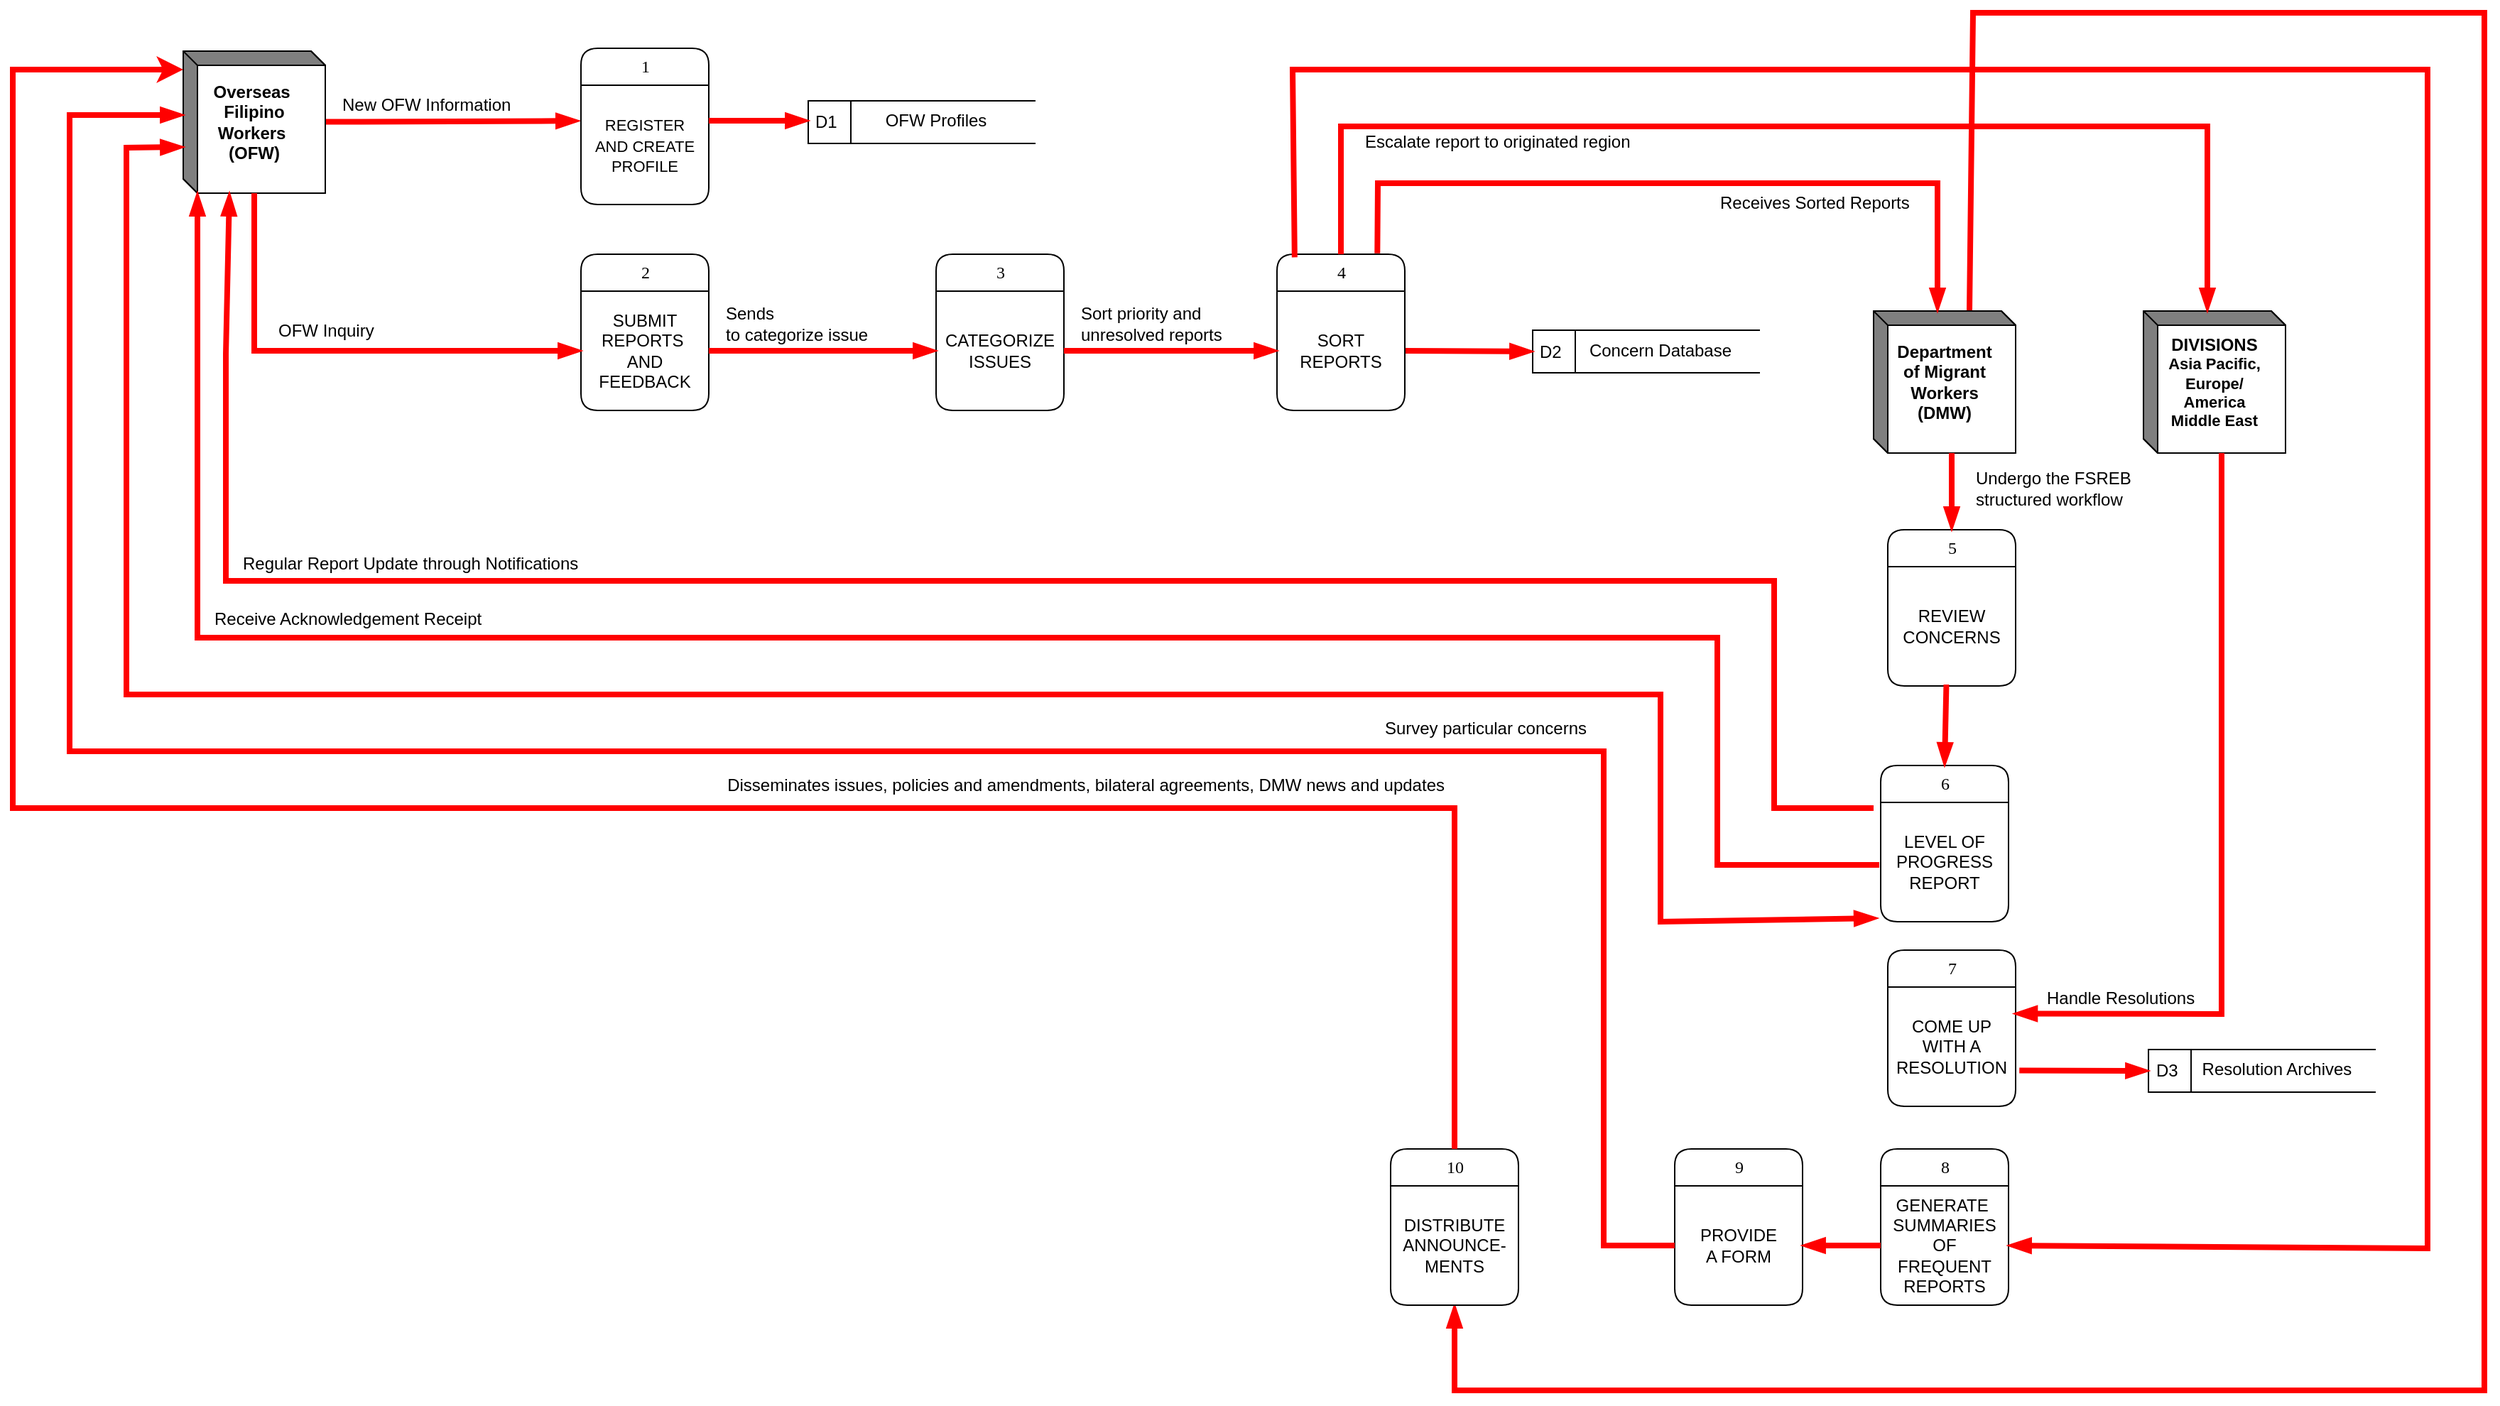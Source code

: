 <mxfile version="22.1.3" type="github">
  <diagram name="Page-1" id="b520641d-4fe3-3701-9064-5fc419738815">
    <mxGraphModel dx="4903" dy="2240" grid="1" gridSize="10" guides="1" tooltips="1" connect="1" arrows="1" fold="1" page="1" pageScale="1" pageWidth="1100" pageHeight="850" background="none" math="0" shadow="0">
      <root>
        <mxCell id="0" />
        <mxCell id="1" parent="0" />
        <mxCell id="xv57lifx6EwuE5burWts-9" style="rounded=0;orthogonalLoop=1;jettySize=auto;html=1;strokeWidth=4;strokeColor=#ff0000;entryX=-0.017;entryY=0.299;entryDx=0;entryDy=0;entryPerimeter=0;endArrow=blockThin;endFill=1;" edge="1" parent="1" source="xv57lifx6EwuE5burWts-2" target="xv57lifx6EwuE5burWts-7">
          <mxGeometry relative="1" as="geometry">
            <mxPoint x="-50" y="554" as="targetPoint" />
          </mxGeometry>
        </mxCell>
        <mxCell id="xv57lifx6EwuE5burWts-2" value="&lt;div style=&quot;&quot;&gt;&lt;b&gt;Overseas&amp;nbsp;&lt;/b&gt;&lt;/div&gt;&lt;div style=&quot;&quot;&gt;&lt;b&gt;Filipino&lt;/b&gt;&lt;/div&gt;&lt;div style=&quot;&quot;&gt;&lt;b&gt;Workers&amp;nbsp;&lt;/b&gt;&lt;/div&gt;&lt;div style=&quot;&quot;&gt;&lt;b&gt;(OFW)&lt;/b&gt;&lt;/div&gt;" style="html=1;dashed=0;whiteSpace=wrap;shape=mxgraph.dfd.externalEntity;align=center;" vertex="1" parent="1">
          <mxGeometry x="-250" y="487" width="100" height="100" as="geometry" />
        </mxCell>
        <mxCell id="xv57lifx6EwuE5burWts-81" style="rounded=0;orthogonalLoop=1;jettySize=auto;html=1;strokeWidth=4;startArrow=none;startFill=0;endArrow=blockThin;endFill=1;strokeColor=#FF0000;exitX=0;exitY=0;exitDx=67.5;exitDy=0;exitPerimeter=0;" edge="1" parent="1" source="xv57lifx6EwuE5burWts-4" target="xv57lifx6EwuE5burWts-79">
          <mxGeometry relative="1" as="geometry">
            <Array as="points">
              <mxPoint x="1010" y="460" />
              <mxPoint x="1370" y="460" />
              <mxPoint x="1370" y="1430" />
              <mxPoint x="645" y="1430" />
            </Array>
          </mxGeometry>
        </mxCell>
        <mxCell id="xv57lifx6EwuE5burWts-4" value="&lt;div style=&quot;&quot;&gt;&lt;b&gt;Department&lt;/b&gt;&lt;/div&gt;&lt;div style=&quot;&quot;&gt;&lt;b&gt;of Migrant&lt;/b&gt;&lt;/div&gt;&lt;div style=&quot;&quot;&gt;&lt;b&gt;Workers&lt;/b&gt;&lt;/div&gt;&lt;div style=&quot;&quot;&gt;&lt;b&gt;(DMW)&lt;/b&gt;&lt;/div&gt;" style="html=1;dashed=0;whiteSpace=wrap;shape=mxgraph.dfd.externalEntity;align=center;" vertex="1" parent="1">
          <mxGeometry x="940" y="670" width="100" height="100" as="geometry" />
        </mxCell>
        <mxCell id="xv57lifx6EwuE5burWts-5" value="1" style="swimlane;html=1;fontStyle=0;childLayout=stackLayout;horizontal=1;startSize=26;fillColor=#ffffff;horizontalStack=0;resizeParent=1;resizeLast=0;collapsible=1;marginBottom=0;swimlaneFillColor=#ffffff;align=center;rounded=1;shadow=0;comic=0;labelBackgroundColor=none;strokeWidth=1;fontFamily=Verdana;fontSize=12" vertex="1" parent="1">
          <mxGeometry x="30" y="485" width="90" height="110" as="geometry" />
        </mxCell>
        <mxCell id="xv57lifx6EwuE5burWts-7" value="&lt;font style=&quot;font-size: 11px;&quot;&gt;&lt;br&gt;REGISTER AND CREATE PROFILE&lt;/font&gt;" style="text;html=1;strokeColor=none;fillColor=none;spacingLeft=4;spacingRight=4;whiteSpace=wrap;overflow=hidden;rotatable=0;points=[[0,0.5],[1,0.5]];portConstraint=eastwest;align=center;" vertex="1" parent="xv57lifx6EwuE5burWts-5">
          <mxGeometry y="26" width="90" height="84" as="geometry" />
        </mxCell>
        <mxCell id="xv57lifx6EwuE5burWts-10" value="New OFW Information" style="text;html=1;strokeColor=none;fillColor=none;align=left;verticalAlign=bottom;whiteSpace=wrap;rounded=0;fontSize=12;spacingLeft=10;spacingRight=10;" vertex="1" parent="1">
          <mxGeometry x="-150" y="501" width="180" height="33" as="geometry" />
        </mxCell>
        <mxCell id="xv57lifx6EwuE5burWts-11" value="2" style="swimlane;html=1;fontStyle=0;childLayout=stackLayout;horizontal=1;startSize=26;fillColor=#ffffff;horizontalStack=0;resizeParent=1;resizeLast=0;collapsible=1;marginBottom=0;swimlaneFillColor=#ffffff;align=center;rounded=1;shadow=0;comic=0;labelBackgroundColor=none;strokeWidth=1;fontFamily=Verdana;fontSize=12" vertex="1" parent="1">
          <mxGeometry x="30" y="630" width="90" height="110" as="geometry" />
        </mxCell>
        <mxCell id="xv57lifx6EwuE5burWts-12" value="SUBMIT&lt;br&gt;REPORTS&amp;nbsp;&lt;br&gt;AND FEEDBACK" style="text;html=1;strokeColor=none;fillColor=none;spacingLeft=4;spacingRight=4;whiteSpace=wrap;overflow=hidden;rotatable=0;points=[[0,0.5],[1,0.5]];portConstraint=eastwest;align=center;verticalAlign=middle;" vertex="1" parent="xv57lifx6EwuE5burWts-11">
          <mxGeometry y="26" width="90" height="84" as="geometry" />
        </mxCell>
        <mxCell id="xv57lifx6EwuE5burWts-14" style="rounded=0;orthogonalLoop=1;jettySize=auto;html=1;strokeWidth=4;strokeColor=#ff0000;endArrow=blockThin;endFill=1;entryX=0;entryY=0.5;entryDx=0;entryDy=0;" edge="1" parent="1" source="xv57lifx6EwuE5burWts-2" target="xv57lifx6EwuE5burWts-12">
          <mxGeometry relative="1" as="geometry">
            <mxPoint x="-140" y="547" as="sourcePoint" />
            <mxPoint x="30" y="665" as="targetPoint" />
            <Array as="points">
              <mxPoint x="-200" y="698" />
            </Array>
          </mxGeometry>
        </mxCell>
        <mxCell id="xv57lifx6EwuE5burWts-15" value="OFW Inquiry" style="text;html=1;strokeColor=none;fillColor=none;align=left;verticalAlign=bottom;whiteSpace=wrap;rounded=0;fontSize=12;spacingLeft=10;spacingRight=10;" vertex="1" parent="1">
          <mxGeometry x="-195" y="660" width="130" height="33" as="geometry" />
        </mxCell>
        <mxCell id="xv57lifx6EwuE5burWts-16" value="D1" style="html=1;dashed=0;whiteSpace=wrap;shape=mxgraph.dfd.dataStoreID;align=left;spacingLeft=3;points=[[0,0],[0.5,0],[1,0],[0,0.5],[1,0.5],[0,1],[0.5,1],[1,1]];" vertex="1" parent="1">
          <mxGeometry x="190" y="522" width="160" height="30" as="geometry" />
        </mxCell>
        <mxCell id="xv57lifx6EwuE5burWts-17" value="OFW Profiles" style="text;html=1;strokeColor=none;fillColor=none;align=center;verticalAlign=middle;whiteSpace=wrap;rounded=0;" vertex="1" parent="1">
          <mxGeometry x="220" y="521" width="120" height="30" as="geometry" />
        </mxCell>
        <mxCell id="xv57lifx6EwuE5burWts-18" style="rounded=0;orthogonalLoop=1;jettySize=auto;html=1;strokeWidth=4;strokeColor=#ff0000;entryX=0;entryY=0.5;entryDx=0;entryDy=0;endArrow=blockThin;endFill=1;" edge="1" parent="1">
          <mxGeometry relative="1" as="geometry">
            <mxPoint x="120" y="536" as="sourcePoint" />
            <mxPoint x="190" y="536" as="targetPoint" />
          </mxGeometry>
        </mxCell>
        <mxCell id="xv57lifx6EwuE5burWts-19" value="D2" style="html=1;dashed=0;whiteSpace=wrap;shape=mxgraph.dfd.dataStoreID;align=left;spacingLeft=3;points=[[0,0],[0.5,0],[1,0],[0,0.5],[1,0.5],[0,1],[0.5,1],[1,1]];" vertex="1" parent="1">
          <mxGeometry x="700" y="683.5" width="160" height="30" as="geometry" />
        </mxCell>
        <mxCell id="xv57lifx6EwuE5burWts-20" value="Concern Database" style="text;html=1;strokeColor=none;fillColor=none;align=center;verticalAlign=middle;whiteSpace=wrap;rounded=0;" vertex="1" parent="1">
          <mxGeometry x="730" y="682.5" width="120" height="30" as="geometry" />
        </mxCell>
        <mxCell id="xv57lifx6EwuE5burWts-21" style="rounded=0;orthogonalLoop=1;jettySize=auto;html=1;strokeWidth=4;strokeColor=#ff0000;entryX=0;entryY=0.5;entryDx=0;entryDy=0;endArrow=blockThin;endFill=1;exitX=1;exitY=0.5;exitDx=0;exitDy=0;" edge="1" parent="1" source="xv57lifx6EwuE5burWts-34" target="xv57lifx6EwuE5burWts-19">
          <mxGeometry relative="1" as="geometry">
            <mxPoint x="630.0" y="571.5" as="sourcePoint" />
            <mxPoint x="730" y="417.5" as="targetPoint" />
          </mxGeometry>
        </mxCell>
        <mxCell id="xv57lifx6EwuE5burWts-23" style="rounded=0;orthogonalLoop=1;jettySize=auto;html=1;strokeWidth=4;strokeColor=#ff0000;entryX=0;entryY=0;entryDx=32.5;entryDy=100;endArrow=blockThin;endFill=1;entryPerimeter=0;" edge="1" parent="1" target="xv57lifx6EwuE5burWts-2">
          <mxGeometry relative="1" as="geometry">
            <mxPoint x="940" y="1020" as="sourcePoint" />
            <mxPoint x="200" y="546" as="targetPoint" />
            <Array as="points">
              <mxPoint x="870" y="1020" />
              <mxPoint x="870" y="860" />
              <mxPoint x="-220" y="860" />
              <mxPoint x="-220" y="700" />
            </Array>
          </mxGeometry>
        </mxCell>
        <mxCell id="xv57lifx6EwuE5burWts-25" value="Regular Report Update through Notifications" style="text;html=1;strokeColor=none;fillColor=none;align=left;verticalAlign=bottom;whiteSpace=wrap;rounded=0;fontSize=12;spacingLeft=10;spacingRight=10;" vertex="1" parent="1">
          <mxGeometry x="-220" y="824" width="280" height="33" as="geometry" />
        </mxCell>
        <mxCell id="xv57lifx6EwuE5burWts-27" value="3" style="swimlane;html=1;fontStyle=0;childLayout=stackLayout;horizontal=1;startSize=26;fillColor=#ffffff;horizontalStack=0;resizeParent=1;resizeLast=0;collapsible=1;marginBottom=0;swimlaneFillColor=#ffffff;align=center;rounded=1;shadow=0;comic=0;labelBackgroundColor=none;strokeWidth=1;fontFamily=Verdana;fontSize=12" vertex="1" parent="1">
          <mxGeometry x="280" y="630" width="90" height="110" as="geometry" />
        </mxCell>
        <mxCell id="xv57lifx6EwuE5burWts-28" value="CATEGORIZE&lt;br&gt;ISSUES" style="text;html=1;strokeColor=none;fillColor=none;spacingLeft=4;spacingRight=4;whiteSpace=wrap;overflow=hidden;rotatable=0;points=[[0,0.5],[1,0.5]];portConstraint=eastwest;align=center;verticalAlign=middle;" vertex="1" parent="xv57lifx6EwuE5burWts-27">
          <mxGeometry y="26" width="90" height="84" as="geometry" />
        </mxCell>
        <mxCell id="xv57lifx6EwuE5burWts-29" style="rounded=0;orthogonalLoop=1;jettySize=auto;html=1;strokeWidth=4;strokeColor=#ff0000;entryX=0;entryY=0.5;entryDx=0;entryDy=0;endArrow=blockThin;endFill=1;exitX=1;exitY=0.5;exitDx=0;exitDy=0;" edge="1" parent="1" source="xv57lifx6EwuE5burWts-12" target="xv57lifx6EwuE5burWts-28">
          <mxGeometry relative="1" as="geometry">
            <mxPoint x="130" y="546" as="sourcePoint" />
            <mxPoint x="200" y="546" as="targetPoint" />
          </mxGeometry>
        </mxCell>
        <mxCell id="xv57lifx6EwuE5burWts-31" style="rounded=0;orthogonalLoop=1;jettySize=auto;html=1;strokeWidth=4;strokeColor=#ff0000;endArrow=blockThin;endFill=1;exitX=0.785;exitY=-0.006;exitDx=0;exitDy=0;entryX=0;entryY=0;entryDx=45;entryDy=0;entryPerimeter=0;exitPerimeter=0;" edge="1" parent="1" source="xv57lifx6EwuE5burWts-33" target="xv57lifx6EwuE5burWts-4">
          <mxGeometry relative="1" as="geometry">
            <mxPoint x="280" y="708" as="sourcePoint" />
            <mxPoint x="780" y="750" as="targetPoint" />
            <Array as="points">
              <mxPoint x="591" y="580" />
              <mxPoint x="630" y="580" />
              <mxPoint x="740" y="580" />
              <mxPoint x="985" y="580" />
            </Array>
          </mxGeometry>
        </mxCell>
        <mxCell id="xv57lifx6EwuE5burWts-33" value="4" style="swimlane;html=1;fontStyle=0;childLayout=stackLayout;horizontal=1;startSize=26;fillColor=#ffffff;horizontalStack=0;resizeParent=1;resizeLast=0;collapsible=1;marginBottom=0;swimlaneFillColor=#ffffff;align=center;rounded=1;shadow=0;comic=0;labelBackgroundColor=none;strokeWidth=1;fontFamily=Verdana;fontSize=12" vertex="1" parent="1">
          <mxGeometry x="520" y="630" width="90" height="110" as="geometry" />
        </mxCell>
        <mxCell id="xv57lifx6EwuE5burWts-34" value="SORT&lt;br&gt;REPORTS" style="text;html=1;strokeColor=none;fillColor=none;spacingLeft=4;spacingRight=4;whiteSpace=wrap;overflow=hidden;rotatable=0;points=[[0,0.5],[1,0.5]];portConstraint=eastwest;align=center;verticalAlign=middle;" vertex="1" parent="xv57lifx6EwuE5burWts-33">
          <mxGeometry y="26" width="90" height="84" as="geometry" />
        </mxCell>
        <mxCell id="xv57lifx6EwuE5burWts-35" style="rounded=0;orthogonalLoop=1;jettySize=auto;html=1;strokeWidth=4;strokeColor=#ff0000;endArrow=blockThin;endFill=1;exitX=1;exitY=0.5;exitDx=0;exitDy=0;entryX=0;entryY=0.5;entryDx=0;entryDy=0;" edge="1" parent="1" source="xv57lifx6EwuE5burWts-28" target="xv57lifx6EwuE5burWts-34">
          <mxGeometry relative="1" as="geometry">
            <mxPoint x="560" y="708" as="sourcePoint" />
            <mxPoint x="470" y="690" as="targetPoint" />
          </mxGeometry>
        </mxCell>
        <mxCell id="xv57lifx6EwuE5burWts-36" value="Sends &lt;br&gt;to categorize issue&amp;nbsp;" style="text;html=1;strokeColor=none;fillColor=none;align=left;verticalAlign=bottom;whiteSpace=wrap;rounded=0;fontSize=12;spacingLeft=10;spacingRight=10;" vertex="1" parent="1">
          <mxGeometry x="120" y="663" width="150" height="33" as="geometry" />
        </mxCell>
        <mxCell id="xv57lifx6EwuE5burWts-37" value="Sort priority and unresolved reports" style="text;html=1;strokeColor=none;fillColor=none;align=left;verticalAlign=bottom;whiteSpace=wrap;rounded=0;fontSize=12;spacingLeft=10;spacingRight=10;" vertex="1" parent="1">
          <mxGeometry x="370" y="663" width="150" height="33" as="geometry" />
        </mxCell>
        <mxCell id="xv57lifx6EwuE5burWts-38" value="Receives Sorted Reports" style="text;html=1;strokeColor=none;fillColor=none;align=left;verticalAlign=bottom;whiteSpace=wrap;rounded=0;fontSize=12;spacingLeft=10;spacingRight=10;" vertex="1" parent="1">
          <mxGeometry x="820" y="570" width="190" height="33" as="geometry" />
        </mxCell>
        <mxCell id="xv57lifx6EwuE5burWts-39" value="5" style="swimlane;html=1;fontStyle=0;childLayout=stackLayout;horizontal=1;startSize=26;fillColor=#ffffff;horizontalStack=0;resizeParent=1;resizeLast=0;collapsible=1;marginBottom=0;swimlaneFillColor=#ffffff;align=center;rounded=1;shadow=0;comic=0;labelBackgroundColor=none;strokeWidth=1;fontFamily=Verdana;fontSize=12" vertex="1" parent="1">
          <mxGeometry x="950" y="824" width="90" height="110" as="geometry" />
        </mxCell>
        <mxCell id="xv57lifx6EwuE5burWts-40" value="REVIEW&lt;br&gt;CONCERNS" style="text;html=1;strokeColor=none;fillColor=none;spacingLeft=4;spacingRight=4;whiteSpace=wrap;overflow=hidden;rotatable=0;points=[[0,0.5],[1,0.5]];portConstraint=eastwest;align=center;verticalAlign=middle;" vertex="1" parent="xv57lifx6EwuE5burWts-39">
          <mxGeometry y="26" width="90" height="84" as="geometry" />
        </mxCell>
        <mxCell id="xv57lifx6EwuE5burWts-41" style="rounded=0;orthogonalLoop=1;jettySize=auto;html=1;strokeWidth=4;strokeColor=#ff0000;entryX=0.5;entryY=0;entryDx=0;entryDy=0;endArrow=blockThin;endFill=1;exitX=0;exitY=0;exitDx=55;exitDy=100;exitPerimeter=0;" edge="1" parent="1" source="xv57lifx6EwuE5burWts-4" target="xv57lifx6EwuE5burWts-39">
          <mxGeometry relative="1" as="geometry">
            <mxPoint x="620" y="722" as="sourcePoint" />
            <mxPoint x="710" y="723" as="targetPoint" />
          </mxGeometry>
        </mxCell>
        <mxCell id="xv57lifx6EwuE5burWts-42" style="rounded=0;orthogonalLoop=1;jettySize=auto;html=1;strokeWidth=4;strokeColor=#ff0000;entryX=0;entryY=0;entryDx=10;entryDy=100;entryPerimeter=0;endArrow=blockThin;endFill=1;" edge="1" parent="1" target="xv57lifx6EwuE5burWts-2">
          <mxGeometry relative="1" as="geometry">
            <mxPoint x="944" y="1060" as="sourcePoint" />
            <mxPoint x="38" y="546" as="targetPoint" />
            <Array as="points">
              <mxPoint x="830" y="1060" />
              <mxPoint x="830" y="900" />
              <mxPoint x="-240" y="900" />
              <mxPoint x="-240" y="760" />
            </Array>
          </mxGeometry>
        </mxCell>
        <mxCell id="xv57lifx6EwuE5burWts-43" value="Receive Acknowledgement Receipt" style="text;html=1;strokeColor=none;fillColor=none;align=left;verticalAlign=bottom;whiteSpace=wrap;rounded=0;fontSize=12;spacingLeft=10;spacingRight=10;" vertex="1" parent="1">
          <mxGeometry x="-240" y="862.5" width="220" height="33" as="geometry" />
        </mxCell>
        <mxCell id="xv57lifx6EwuE5burWts-44" value="6" style="swimlane;html=1;fontStyle=0;childLayout=stackLayout;horizontal=1;startSize=26;fillColor=#ffffff;horizontalStack=0;resizeParent=1;resizeLast=0;collapsible=1;marginBottom=0;swimlaneFillColor=#ffffff;align=center;rounded=1;shadow=0;comic=0;labelBackgroundColor=none;strokeWidth=1;fontFamily=Verdana;fontSize=12" vertex="1" parent="1">
          <mxGeometry x="945" y="990" width="90" height="110" as="geometry" />
        </mxCell>
        <mxCell id="xv57lifx6EwuE5burWts-45" value="LEVEL OF PROGRESS REPORT" style="text;html=1;strokeColor=none;fillColor=none;spacingLeft=4;spacingRight=4;whiteSpace=wrap;overflow=hidden;rotatable=0;points=[[0,0.5],[1,0.5]];portConstraint=eastwest;align=center;verticalAlign=middle;" vertex="1" parent="xv57lifx6EwuE5burWts-44">
          <mxGeometry y="26" width="90" height="84" as="geometry" />
        </mxCell>
        <mxCell id="xv57lifx6EwuE5burWts-46" style="rounded=0;orthogonalLoop=1;jettySize=auto;html=1;strokeWidth=4;strokeColor=#ff0000;entryX=0.5;entryY=0;entryDx=0;entryDy=0;endArrow=blockThin;endFill=1;exitX=0.458;exitY=0.988;exitDx=0;exitDy=0;exitPerimeter=0;" edge="1" parent="1" source="xv57lifx6EwuE5burWts-40" target="xv57lifx6EwuE5burWts-44">
          <mxGeometry relative="1" as="geometry">
            <mxPoint x="620" y="708" as="sourcePoint" />
            <mxPoint x="710" y="709" as="targetPoint" />
          </mxGeometry>
        </mxCell>
        <mxCell id="xv57lifx6EwuE5burWts-50" value="Undergo the FSREB structured workflow" style="text;html=1;strokeColor=none;fillColor=none;align=left;verticalAlign=bottom;whiteSpace=wrap;rounded=0;fontSize=12;spacingLeft=10;spacingRight=10;" vertex="1" parent="1">
          <mxGeometry x="1000" y="779" width="150" height="33" as="geometry" />
        </mxCell>
        <mxCell id="xv57lifx6EwuE5burWts-51" value="&lt;div style=&quot;&quot;&gt;&lt;b&gt;DIVISIONS&lt;/b&gt;&lt;/div&gt;&lt;div style=&quot;font-size: 11px;&quot;&gt;&lt;b style=&quot;&quot;&gt;&lt;font style=&quot;font-size: 11px;&quot;&gt;Asia Pacific,&lt;/font&gt;&lt;/b&gt;&lt;/div&gt;&lt;div style=&quot;font-size: 11px;&quot;&gt;&lt;b style=&quot;background-color: initial;&quot;&gt;Europe/&lt;/b&gt;&lt;/div&gt;&lt;div style=&quot;font-size: 11px;&quot;&gt;&lt;b&gt;&lt;font style=&quot;font-size: 11px;&quot;&gt;America&lt;/font&gt;&lt;/b&gt;&lt;/div&gt;&lt;div style=&quot;font-size: 11px;&quot;&gt;&lt;b style=&quot;&quot;&gt;&lt;font style=&quot;font-size: 11px;&quot;&gt;Middle East&lt;/font&gt;&lt;/b&gt;&lt;/div&gt;" style="html=1;dashed=0;whiteSpace=wrap;shape=mxgraph.dfd.externalEntity;align=center;verticalAlign=middle;" vertex="1" parent="1">
          <mxGeometry x="1130" y="670" width="100" height="100" as="geometry" />
        </mxCell>
        <mxCell id="xv57lifx6EwuE5burWts-53" style="rounded=0;orthogonalLoop=1;jettySize=auto;html=1;strokeWidth=4;strokeColor=#ff0000;endArrow=blockThin;endFill=1;exitX=0.5;exitY=0;exitDx=0;exitDy=0;entryX=0;entryY=0;entryDx=45;entryDy=0;entryPerimeter=0;" edge="1" parent="1" source="xv57lifx6EwuE5burWts-33" target="xv57lifx6EwuE5burWts-51">
          <mxGeometry relative="1" as="geometry">
            <mxPoint x="575" y="640" as="sourcePoint" />
            <mxPoint x="995" y="680" as="targetPoint" />
            <Array as="points">
              <mxPoint x="565" y="540" />
              <mxPoint x="640" y="540" />
              <mxPoint x="700" y="540" />
              <mxPoint x="770" y="540" />
              <mxPoint x="1175" y="540" />
            </Array>
          </mxGeometry>
        </mxCell>
        <mxCell id="xv57lifx6EwuE5burWts-54" value="Escalate report to originated region" style="text;html=1;strokeColor=none;fillColor=none;align=left;verticalAlign=top;whiteSpace=wrap;rounded=0;fontSize=12;spacingLeft=10;spacingRight=10;" vertex="1" parent="1">
          <mxGeometry x="570" y="537" width="300" height="33" as="geometry" />
        </mxCell>
        <mxCell id="xv57lifx6EwuE5burWts-55" value="7" style="swimlane;html=1;fontStyle=0;childLayout=stackLayout;horizontal=1;startSize=26;fillColor=#ffffff;horizontalStack=0;resizeParent=1;resizeLast=0;collapsible=1;marginBottom=0;swimlaneFillColor=#ffffff;align=center;rounded=1;shadow=0;comic=0;labelBackgroundColor=none;strokeWidth=1;fontFamily=Verdana;fontSize=12" vertex="1" parent="1">
          <mxGeometry x="950" y="1120" width="90" height="110" as="geometry" />
        </mxCell>
        <mxCell id="xv57lifx6EwuE5burWts-56" value="COME UP WITH A&lt;br&gt;RESOLUTION" style="text;html=1;strokeColor=none;fillColor=none;spacingLeft=4;spacingRight=4;whiteSpace=wrap;overflow=hidden;rotatable=0;points=[[0,0.5],[1,0.5]];portConstraint=eastwest;align=center;verticalAlign=middle;" vertex="1" parent="xv57lifx6EwuE5burWts-55">
          <mxGeometry y="26" width="90" height="84" as="geometry" />
        </mxCell>
        <mxCell id="xv57lifx6EwuE5burWts-58" style="rounded=0;orthogonalLoop=1;jettySize=auto;html=1;strokeWidth=4;strokeColor=#FF0000;endArrow=blockThin;endFill=1;exitX=0;exitY=0;exitDx=55;exitDy=100;exitPerimeter=0;entryX=0.991;entryY=0.223;entryDx=0;entryDy=0;entryPerimeter=0;" edge="1" parent="1" source="xv57lifx6EwuE5burWts-51" target="xv57lifx6EwuE5burWts-56">
          <mxGeometry relative="1" as="geometry">
            <mxPoint x="960" y="902" as="sourcePoint" />
            <mxPoint x="1050" y="1180" as="targetPoint" />
            <Array as="points">
              <mxPoint x="1185" y="1165" />
            </Array>
          </mxGeometry>
        </mxCell>
        <mxCell id="xv57lifx6EwuE5burWts-59" value="D3" style="html=1;dashed=0;whiteSpace=wrap;shape=mxgraph.dfd.dataStoreID;align=left;spacingLeft=3;points=[[0,0],[0.5,0],[1,0],[0,0.5],[1,0.5],[0,1],[0.5,1],[1,1]];" vertex="1" parent="1">
          <mxGeometry x="1133.52" y="1190" width="160" height="30" as="geometry" />
        </mxCell>
        <mxCell id="xv57lifx6EwuE5burWts-60" value="Resolution Archives" style="text;html=1;strokeColor=none;fillColor=none;align=center;verticalAlign=middle;whiteSpace=wrap;rounded=0;" vertex="1" parent="1">
          <mxGeometry x="1163.52" y="1189" width="120" height="30" as="geometry" />
        </mxCell>
        <mxCell id="xv57lifx6EwuE5burWts-61" style="rounded=0;orthogonalLoop=1;jettySize=auto;html=1;strokeWidth=4;strokeColor=#ff0000;entryX=0;entryY=0.5;entryDx=0;entryDy=0;endArrow=blockThin;endFill=1;exitX=1.029;exitY=0.699;exitDx=0;exitDy=0;exitPerimeter=0;" edge="1" parent="1" source="xv57lifx6EwuE5burWts-56" target="xv57lifx6EwuE5burWts-59">
          <mxGeometry relative="1" as="geometry">
            <mxPoint x="980" y="1204.38" as="sourcePoint" />
            <mxPoint x="1223.52" y="849" as="targetPoint" />
            <Array as="points" />
          </mxGeometry>
        </mxCell>
        <mxCell id="xv57lifx6EwuE5burWts-63" value="8" style="swimlane;html=1;fontStyle=0;childLayout=stackLayout;horizontal=1;startSize=26;fillColor=#ffffff;horizontalStack=0;resizeParent=1;resizeLast=0;collapsible=1;marginBottom=0;swimlaneFillColor=#ffffff;align=center;rounded=1;shadow=0;comic=0;labelBackgroundColor=none;strokeWidth=1;fontFamily=Verdana;fontSize=12" vertex="1" parent="1">
          <mxGeometry x="945" y="1260" width="90" height="110" as="geometry" />
        </mxCell>
        <mxCell id="xv57lifx6EwuE5burWts-64" value="GENERATE&amp;nbsp;&lt;br&gt;SUMMARIES OF FREQUENT&lt;br&gt;REPORTS" style="text;html=1;strokeColor=none;fillColor=none;spacingLeft=4;spacingRight=4;whiteSpace=wrap;overflow=hidden;rotatable=0;points=[[0,0.5],[1,0.5]];portConstraint=eastwest;align=center;verticalAlign=middle;" vertex="1" parent="xv57lifx6EwuE5burWts-63">
          <mxGeometry y="26" width="90" height="84" as="geometry" />
        </mxCell>
        <mxCell id="xv57lifx6EwuE5burWts-65" style="rounded=0;orthogonalLoop=1;jettySize=auto;html=1;strokeWidth=4;strokeColor=#ff0000;endArrow=blockThin;endFill=1;entryX=1;entryY=0.5;entryDx=0;entryDy=0;exitX=0.138;exitY=0.02;exitDx=0;exitDy=0;exitPerimeter=0;" edge="1" parent="1" source="xv57lifx6EwuE5burWts-33" target="xv57lifx6EwuE5burWts-64">
          <mxGeometry relative="1" as="geometry">
            <mxPoint x="531" y="630" as="sourcePoint" />
            <mxPoint x="1320" y="1330" as="targetPoint" />
            <Array as="points">
              <mxPoint x="531" y="500" />
              <mxPoint x="720" y="500" />
              <mxPoint x="1330" y="500" />
              <mxPoint x="1330" y="1330" />
            </Array>
          </mxGeometry>
        </mxCell>
        <mxCell id="xv57lifx6EwuE5burWts-67" style="rounded=0;orthogonalLoop=1;jettySize=auto;html=1;strokeWidth=4;strokeColor=#FF0000;entryX=0;entryY=0;entryDx=0;entryDy=67.5;entryPerimeter=0;endArrow=blockThin;endFill=1;exitX=-0.029;exitY=0.97;exitDx=0;exitDy=0;exitPerimeter=0;startArrow=blockThin;startFill=1;" edge="1" parent="1" source="xv57lifx6EwuE5burWts-45" target="xv57lifx6EwuE5burWts-2">
          <mxGeometry relative="1" as="geometry">
            <mxPoint x="954" y="1070" as="sourcePoint" />
            <mxPoint x="-230" y="597" as="targetPoint" />
            <Array as="points">
              <mxPoint x="790" y="1100" />
              <mxPoint x="790" y="940" />
              <mxPoint x="290" y="940" />
              <mxPoint x="-290" y="940" />
              <mxPoint x="-290" y="555" />
            </Array>
          </mxGeometry>
        </mxCell>
        <mxCell id="xv57lifx6EwuE5burWts-70" value="9" style="swimlane;html=1;fontStyle=0;childLayout=stackLayout;horizontal=1;startSize=26;fillColor=#ffffff;horizontalStack=0;resizeParent=1;resizeLast=0;collapsible=1;marginBottom=0;swimlaneFillColor=#ffffff;align=center;rounded=1;shadow=0;comic=0;labelBackgroundColor=none;strokeWidth=1;fontFamily=Verdana;fontSize=12" vertex="1" parent="1">
          <mxGeometry x="800" y="1260" width="90" height="110" as="geometry" />
        </mxCell>
        <mxCell id="xv57lifx6EwuE5burWts-71" value="PROVIDE&lt;br&gt;A FORM" style="text;html=1;strokeColor=none;fillColor=none;spacingLeft=4;spacingRight=4;whiteSpace=wrap;overflow=hidden;rotatable=0;points=[[0,0.5],[1,0.5]];portConstraint=eastwest;align=center;verticalAlign=middle;" vertex="1" parent="xv57lifx6EwuE5burWts-70">
          <mxGeometry y="26" width="90" height="84" as="geometry" />
        </mxCell>
        <mxCell id="xv57lifx6EwuE5burWts-73" style="rounded=0;orthogonalLoop=1;jettySize=auto;html=1;strokeWidth=4;strokeColor=#ff0000;endArrow=blockThin;endFill=1;entryX=0;entryY=0;entryDx=0;entryDy=45;entryPerimeter=0;exitX=0;exitY=0.5;exitDx=0;exitDy=0;" edge="1" parent="1" source="xv57lifx6EwuE5burWts-71" target="xv57lifx6EwuE5burWts-2">
          <mxGeometry relative="1" as="geometry">
            <mxPoint x="650" y="1190" as="sourcePoint" />
            <mxPoint x="40" y="708" as="targetPoint" />
            <Array as="points">
              <mxPoint x="750" y="1328" />
              <mxPoint x="750" y="980" />
              <mxPoint x="-330" y="980" />
              <mxPoint x="-330" y="532" />
            </Array>
          </mxGeometry>
        </mxCell>
        <mxCell id="xv57lifx6EwuE5burWts-74" style="rounded=0;orthogonalLoop=1;jettySize=auto;html=1;strokeWidth=4;strokeColor=#ff0000;entryX=1;entryY=0.5;entryDx=0;entryDy=0;endArrow=blockThin;endFill=1;exitX=0;exitY=0.5;exitDx=0;exitDy=0;" edge="1" parent="1" source="xv57lifx6EwuE5burWts-64" target="xv57lifx6EwuE5burWts-71">
          <mxGeometry relative="1" as="geometry">
            <mxPoint x="1053" y="1215" as="sourcePoint" />
            <mxPoint x="1144" y="1215" as="targetPoint" />
            <Array as="points" />
          </mxGeometry>
        </mxCell>
        <mxCell id="xv57lifx6EwuE5burWts-76" value="Handle Resolutions" style="text;html=1;strokeColor=none;fillColor=none;align=left;verticalAlign=bottom;whiteSpace=wrap;rounded=0;fontSize=12;spacingLeft=10;spacingRight=10;" vertex="1" parent="1">
          <mxGeometry x="1050" y="1130" width="130" height="33" as="geometry" />
        </mxCell>
        <mxCell id="xv57lifx6EwuE5burWts-77" value="Survey particular concerns" style="text;html=1;strokeColor=none;fillColor=none;align=right;verticalAlign=bottom;whiteSpace=wrap;rounded=0;fontSize=12;spacingLeft=10;spacingRight=10;" vertex="1" parent="1">
          <mxGeometry x="560" y="940" width="190" height="33" as="geometry" />
        </mxCell>
        <mxCell id="xv57lifx6EwuE5burWts-78" value="10" style="swimlane;html=1;fontStyle=0;childLayout=stackLayout;horizontal=1;startSize=26;fillColor=#ffffff;horizontalStack=0;resizeParent=1;resizeLast=0;collapsible=1;marginBottom=0;swimlaneFillColor=#ffffff;align=center;rounded=1;shadow=0;comic=0;labelBackgroundColor=none;strokeWidth=1;fontFamily=Verdana;fontSize=12" vertex="1" parent="1">
          <mxGeometry x="600" y="1260" width="90" height="110" as="geometry" />
        </mxCell>
        <mxCell id="xv57lifx6EwuE5burWts-79" value="DISTRIBUTE&lt;br&gt;ANNOUNCE-MENTS" style="text;html=1;strokeColor=none;fillColor=none;spacingLeft=4;spacingRight=4;whiteSpace=wrap;overflow=hidden;rotatable=0;points=[[0,0.5],[1,0.5]];portConstraint=eastwest;align=center;verticalAlign=middle;" vertex="1" parent="xv57lifx6EwuE5burWts-78">
          <mxGeometry y="26" width="90" height="84" as="geometry" />
        </mxCell>
        <mxCell id="xv57lifx6EwuE5burWts-82" style="rounded=0;orthogonalLoop=1;jettySize=auto;html=1;entryX=0;entryY=0.13;entryDx=0;entryDy=0;entryPerimeter=0;exitX=0.5;exitY=0;exitDx=0;exitDy=0;strokeWidth=4;strokeColor=#FF0000;" edge="1" parent="1" source="xv57lifx6EwuE5burWts-78" target="xv57lifx6EwuE5burWts-2">
          <mxGeometry relative="1" as="geometry">
            <Array as="points">
              <mxPoint x="645" y="1020" />
              <mxPoint x="-370" y="1020" />
              <mxPoint x="-370" y="500" />
            </Array>
          </mxGeometry>
        </mxCell>
        <mxCell id="xv57lifx6EwuE5burWts-83" value="Disseminates issues, policies and amendments, bilateral agreements, DMW news and updates" style="text;html=1;strokeColor=none;fillColor=none;align=right;verticalAlign=bottom;whiteSpace=wrap;rounded=0;fontSize=12;spacingLeft=10;spacingRight=10;" vertex="1" parent="1">
          <mxGeometry x="80" y="980" width="570" height="33" as="geometry" />
        </mxCell>
      </root>
    </mxGraphModel>
  </diagram>
</mxfile>
